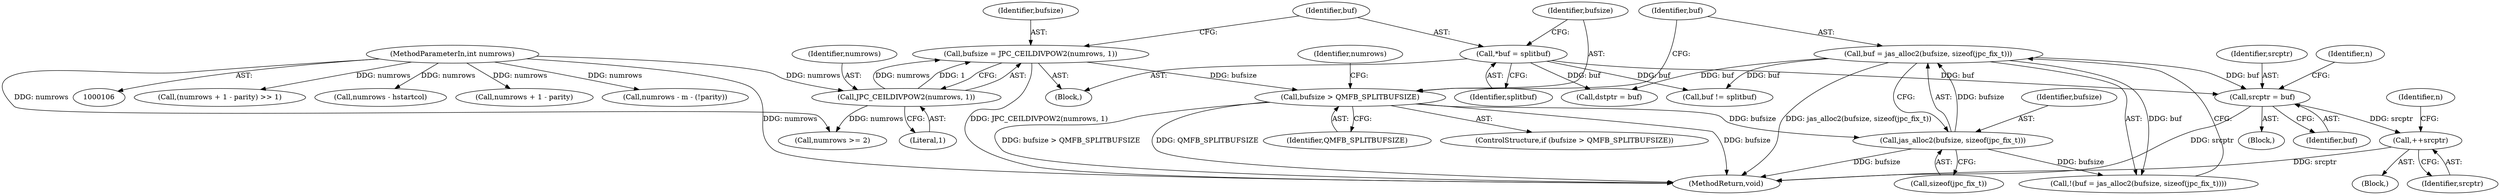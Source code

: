 digraph "0_jasper_4a59cfaf9ab3d48fca4a15c0d2674bf7138e3d1a_0@pointer" {
"1000251" [label="(Call,srcptr = buf)"];
"1000120" [label="(Call,*buf = splitbuf)"];
"1000135" [label="(Call,buf = jas_alloc2(bufsize, sizeof(jpc_fix_t)))"];
"1000137" [label="(Call,jas_alloc2(bufsize, sizeof(jpc_fix_t)))"];
"1000129" [label="(Call,bufsize > QMFB_SPLITBUFSIZE)"];
"1000113" [label="(Call,bufsize = JPC_CEILDIVPOW2(numrows, 1))"];
"1000115" [label="(Call,JPC_CEILDIVPOW2(numrows, 1))"];
"1000108" [label="(MethodParameterIn,int numrows)"];
"1000271" [label="(Call,++srcptr)"];
"1000251" [label="(Call,srcptr = buf)"];
"1000135" [label="(Call,buf = jas_alloc2(bufsize, sizeof(jpc_fix_t)))"];
"1000274" [label="(Call,buf != splitbuf)"];
"1000138" [label="(Identifier,bufsize)"];
"1000150" [label="(Call,(numrows + 1 - parity) >> 1)"];
"1000129" [label="(Call,bufsize > QMFB_SPLITBUFSIZE)"];
"1000128" [label="(ControlStructure,if (bufsize > QMFB_SPLITBUFSIZE))"];
"1000116" [label="(Identifier,numrows)"];
"1000272" [label="(Identifier,srcptr)"];
"1000111" [label="(Block,)"];
"1000115" [label="(Call,JPC_CEILDIVPOW2(numrows, 1))"];
"1000122" [label="(Identifier,splitbuf)"];
"1000280" [label="(MethodReturn,void)"];
"1000130" [label="(Identifier,bufsize)"];
"1000271" [label="(Call,++srcptr)"];
"1000108" [label="(MethodParameterIn,int numrows)"];
"1000136" [label="(Identifier,buf)"];
"1000165" [label="(Call,dstptr = buf)"];
"1000134" [label="(Call,!(buf = jas_alloc2(bufsize, sizeof(jpc_fix_t))))"];
"1000159" [label="(Call,numrows - hstartcol)"];
"1000131" [label="(Identifier,QMFB_SPLITBUFSIZE)"];
"1000262" [label="(Block,)"];
"1000121" [label="(Identifier,buf)"];
"1000117" [label="(Literal,1)"];
"1000260" [label="(Identifier,n)"];
"1000113" [label="(Call,bufsize = JPC_CEILDIVPOW2(numrows, 1))"];
"1000114" [label="(Identifier,bufsize)"];
"1000147" [label="(Block,)"];
"1000151" [label="(Call,numrows + 1 - parity)"];
"1000145" [label="(Identifier,numrows)"];
"1000218" [label="(Call,numrows - m - (!parity))"];
"1000252" [label="(Identifier,srcptr)"];
"1000253" [label="(Identifier,buf)"];
"1000120" [label="(Call,*buf = splitbuf)"];
"1000139" [label="(Call,sizeof(jpc_fix_t))"];
"1000144" [label="(Call,numrows >= 2)"];
"1000137" [label="(Call,jas_alloc2(bufsize, sizeof(jpc_fix_t)))"];
"1000255" [label="(Identifier,n)"];
"1000251" -> "1000147"  [label="AST: "];
"1000251" -> "1000253"  [label="CFG: "];
"1000252" -> "1000251"  [label="AST: "];
"1000253" -> "1000251"  [label="AST: "];
"1000255" -> "1000251"  [label="CFG: "];
"1000251" -> "1000280"  [label="DDG: srcptr"];
"1000120" -> "1000251"  [label="DDG: buf"];
"1000135" -> "1000251"  [label="DDG: buf"];
"1000251" -> "1000271"  [label="DDG: srcptr"];
"1000120" -> "1000111"  [label="AST: "];
"1000120" -> "1000122"  [label="CFG: "];
"1000121" -> "1000120"  [label="AST: "];
"1000122" -> "1000120"  [label="AST: "];
"1000130" -> "1000120"  [label="CFG: "];
"1000120" -> "1000165"  [label="DDG: buf"];
"1000120" -> "1000274"  [label="DDG: buf"];
"1000135" -> "1000134"  [label="AST: "];
"1000135" -> "1000137"  [label="CFG: "];
"1000136" -> "1000135"  [label="AST: "];
"1000137" -> "1000135"  [label="AST: "];
"1000134" -> "1000135"  [label="CFG: "];
"1000135" -> "1000280"  [label="DDG: jas_alloc2(bufsize, sizeof(jpc_fix_t))"];
"1000135" -> "1000134"  [label="DDG: buf"];
"1000137" -> "1000135"  [label="DDG: bufsize"];
"1000135" -> "1000165"  [label="DDG: buf"];
"1000135" -> "1000274"  [label="DDG: buf"];
"1000137" -> "1000139"  [label="CFG: "];
"1000138" -> "1000137"  [label="AST: "];
"1000139" -> "1000137"  [label="AST: "];
"1000137" -> "1000280"  [label="DDG: bufsize"];
"1000137" -> "1000134"  [label="DDG: bufsize"];
"1000129" -> "1000137"  [label="DDG: bufsize"];
"1000129" -> "1000128"  [label="AST: "];
"1000129" -> "1000131"  [label="CFG: "];
"1000130" -> "1000129"  [label="AST: "];
"1000131" -> "1000129"  [label="AST: "];
"1000136" -> "1000129"  [label="CFG: "];
"1000145" -> "1000129"  [label="CFG: "];
"1000129" -> "1000280"  [label="DDG: bufsize"];
"1000129" -> "1000280"  [label="DDG: bufsize > QMFB_SPLITBUFSIZE"];
"1000129" -> "1000280"  [label="DDG: QMFB_SPLITBUFSIZE"];
"1000113" -> "1000129"  [label="DDG: bufsize"];
"1000113" -> "1000111"  [label="AST: "];
"1000113" -> "1000115"  [label="CFG: "];
"1000114" -> "1000113"  [label="AST: "];
"1000115" -> "1000113"  [label="AST: "];
"1000121" -> "1000113"  [label="CFG: "];
"1000113" -> "1000280"  [label="DDG: JPC_CEILDIVPOW2(numrows, 1)"];
"1000115" -> "1000113"  [label="DDG: numrows"];
"1000115" -> "1000113"  [label="DDG: 1"];
"1000115" -> "1000117"  [label="CFG: "];
"1000116" -> "1000115"  [label="AST: "];
"1000117" -> "1000115"  [label="AST: "];
"1000108" -> "1000115"  [label="DDG: numrows"];
"1000115" -> "1000144"  [label="DDG: numrows"];
"1000108" -> "1000106"  [label="AST: "];
"1000108" -> "1000280"  [label="DDG: numrows"];
"1000108" -> "1000144"  [label="DDG: numrows"];
"1000108" -> "1000150"  [label="DDG: numrows"];
"1000108" -> "1000151"  [label="DDG: numrows"];
"1000108" -> "1000159"  [label="DDG: numrows"];
"1000108" -> "1000218"  [label="DDG: numrows"];
"1000271" -> "1000262"  [label="AST: "];
"1000271" -> "1000272"  [label="CFG: "];
"1000272" -> "1000271"  [label="AST: "];
"1000260" -> "1000271"  [label="CFG: "];
"1000271" -> "1000280"  [label="DDG: srcptr"];
}
